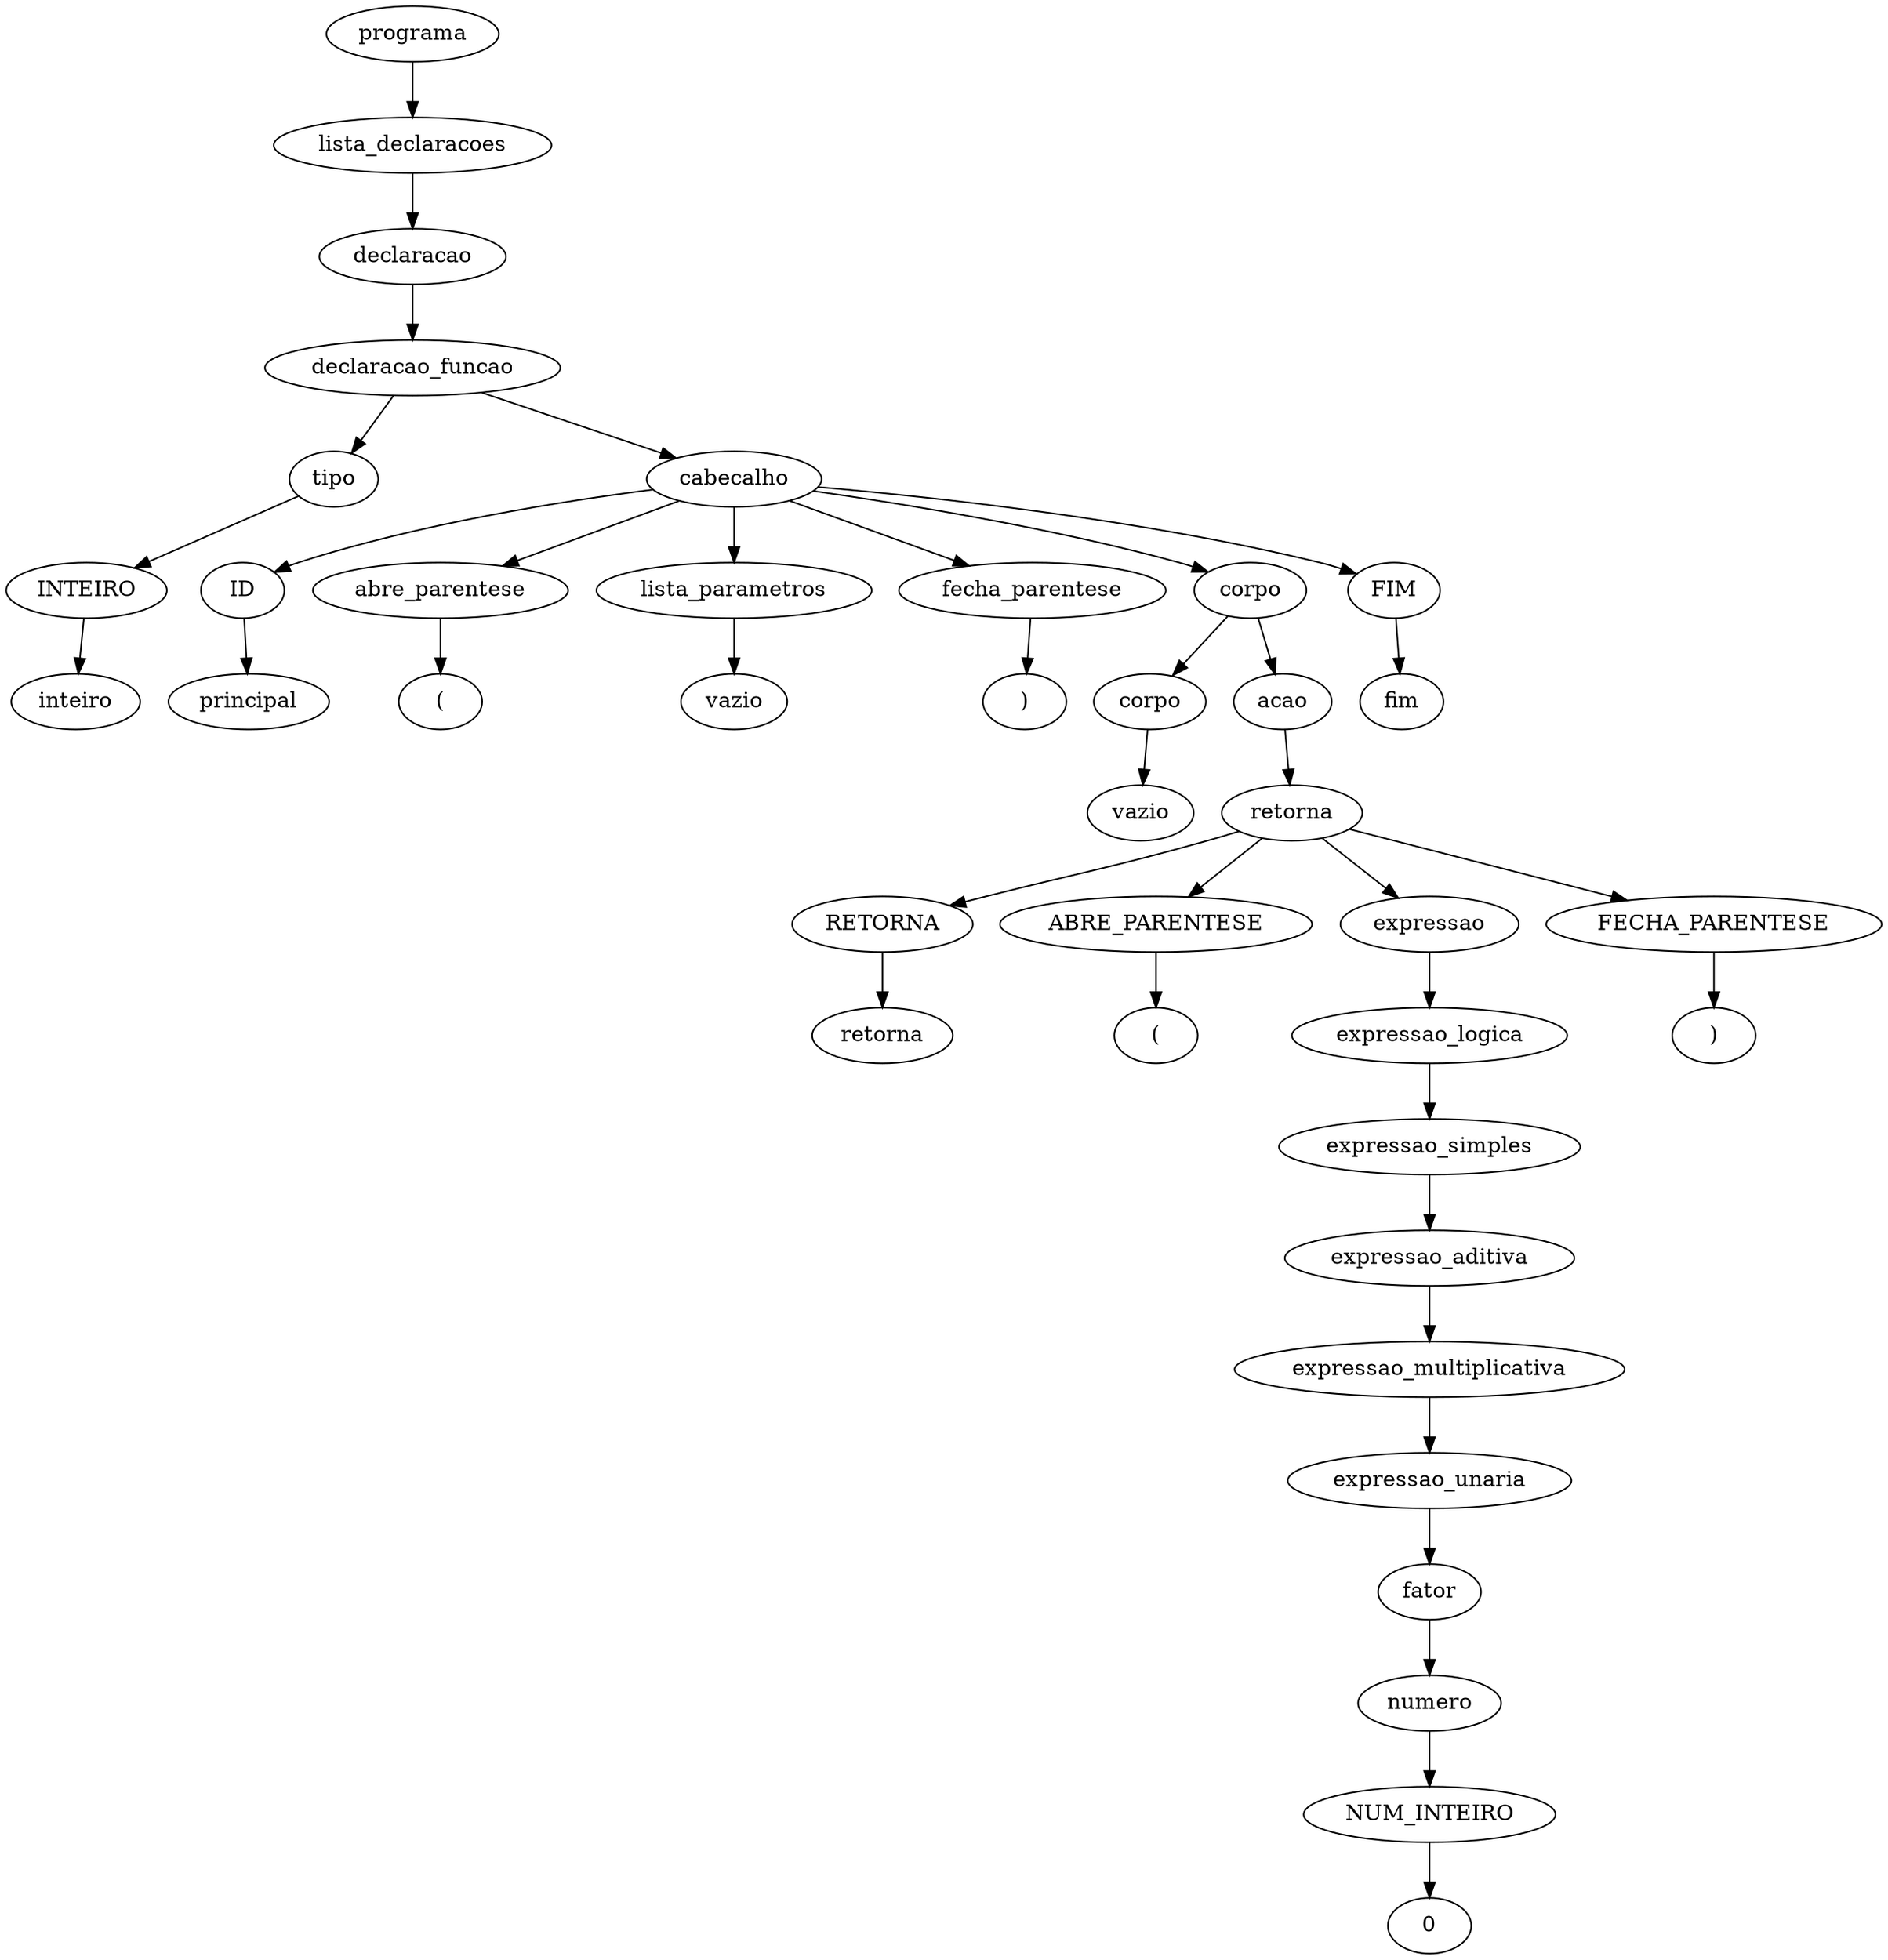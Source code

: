 digraph tree {
    "0x7fddef627a30" [label="programa"];
    "0x7fddef625f90" [label="lista_declaracoes"];
    "0x7fddef7d7580" [label="declaracao"];
    "0x7fddef7d75e0" [label="declaracao_funcao"];
    "0x7fddef625c90" [label="tipo"];
    "0x7fddef625ae0" [label="INTEIRO"];
    "0x7fddef625ab0" [label="inteiro"];
    "0x7fddef6938b0" [label="cabecalho"];
    "0x7fddef693a30" [label="ID"];
    "0x7fddef693f70" [label="principal"];
    "0x7fddef693fa0" [label="abre_parentese"];
    "0x7fddef693d90" [label="("];
    "0x7fddef693880" [label="lista_parametros"];
    "0x7fddef627250" [label="vazio"];
    "0x7fddef693b80" [label="fecha_parentese"];
    "0x7fddef693bb0" [label=")"];
    "0x7fddef693d30" [label="corpo"];
    "0x7fddef693a60" [label="corpo"];
    "0x7fddef625f00" [label="vazio"];
    "0x7fddef693e50" [label="acao"];
    "0x7fddef693cd0" [label="retorna"];
    "0x7fddef693d60" [label="RETORNA"];
    "0x7fddef693e80" [label="retorna"];
    "0x7fddef693eb0" [label="ABRE_PARENTESE"];
    "0x7fddef693ee0" [label="("];
    "0x7fddef693ca0" [label="expressao"];
    "0x7fddef693c70" [label="expressao_logica"];
    "0x7fddef693be0" [label="expressao_simples"];
    "0x7fddef693b50" [label="expressao_aditiva"];
    "0x7fddef693c40" [label="expressao_multiplicativa"];
    "0x7fddef693a90" [label="expressao_unaria"];
    "0x7fddef693b20" [label="fator"];
    "0x7fddef693970" [label="numero"];
    "0x7fddef6939d0" [label="NUM_INTEIRO"];
    "0x7fddef693c10" [label="0"];
    "0x7fddef693f10" [label="FECHA_PARENTESE"];
    "0x7fddef693f40" [label=")"];
    "0x7fddef693fd0" [label="FIM"];
    "0x7fddef6dc040" [label="fim"];
    "0x7fddef627a30" -> "0x7fddef625f90";
    "0x7fddef625f90" -> "0x7fddef7d7580";
    "0x7fddef7d7580" -> "0x7fddef7d75e0";
    "0x7fddef7d75e0" -> "0x7fddef625c90";
    "0x7fddef7d75e0" -> "0x7fddef6938b0";
    "0x7fddef625c90" -> "0x7fddef625ae0";
    "0x7fddef625ae0" -> "0x7fddef625ab0";
    "0x7fddef6938b0" -> "0x7fddef693a30";
    "0x7fddef6938b0" -> "0x7fddef693fa0";
    "0x7fddef6938b0" -> "0x7fddef693880";
    "0x7fddef6938b0" -> "0x7fddef693b80";
    "0x7fddef6938b0" -> "0x7fddef693d30";
    "0x7fddef6938b0" -> "0x7fddef693fd0";
    "0x7fddef693a30" -> "0x7fddef693f70";
    "0x7fddef693fa0" -> "0x7fddef693d90";
    "0x7fddef693880" -> "0x7fddef627250";
    "0x7fddef693b80" -> "0x7fddef693bb0";
    "0x7fddef693d30" -> "0x7fddef693a60";
    "0x7fddef693d30" -> "0x7fddef693e50";
    "0x7fddef693a60" -> "0x7fddef625f00";
    "0x7fddef693e50" -> "0x7fddef693cd0";
    "0x7fddef693cd0" -> "0x7fddef693d60";
    "0x7fddef693cd0" -> "0x7fddef693eb0";
    "0x7fddef693cd0" -> "0x7fddef693ca0";
    "0x7fddef693cd0" -> "0x7fddef693f10";
    "0x7fddef693d60" -> "0x7fddef693e80";
    "0x7fddef693eb0" -> "0x7fddef693ee0";
    "0x7fddef693ca0" -> "0x7fddef693c70";
    "0x7fddef693c70" -> "0x7fddef693be0";
    "0x7fddef693be0" -> "0x7fddef693b50";
    "0x7fddef693b50" -> "0x7fddef693c40";
    "0x7fddef693c40" -> "0x7fddef693a90";
    "0x7fddef693a90" -> "0x7fddef693b20";
    "0x7fddef693b20" -> "0x7fddef693970";
    "0x7fddef693970" -> "0x7fddef6939d0";
    "0x7fddef6939d0" -> "0x7fddef693c10";
    "0x7fddef693f10" -> "0x7fddef693f40";
    "0x7fddef693fd0" -> "0x7fddef6dc040";
}
